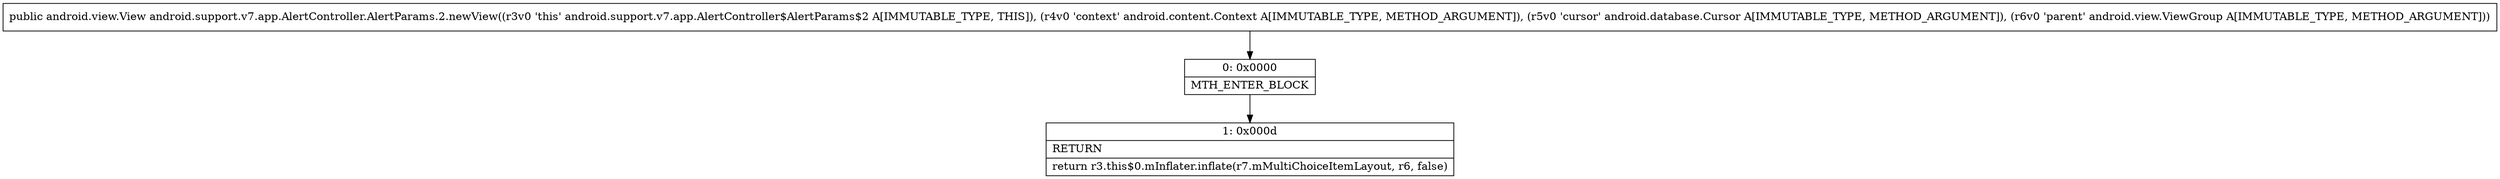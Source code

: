 digraph "CFG forandroid.support.v7.app.AlertController.AlertParams.2.newView(Landroid\/content\/Context;Landroid\/database\/Cursor;Landroid\/view\/ViewGroup;)Landroid\/view\/View;" {
Node_0 [shape=record,label="{0\:\ 0x0000|MTH_ENTER_BLOCK\l}"];
Node_1 [shape=record,label="{1\:\ 0x000d|RETURN\l|return r3.this$0.mInflater.inflate(r7.mMultiChoiceItemLayout, r6, false)\l}"];
MethodNode[shape=record,label="{public android.view.View android.support.v7.app.AlertController.AlertParams.2.newView((r3v0 'this' android.support.v7.app.AlertController$AlertParams$2 A[IMMUTABLE_TYPE, THIS]), (r4v0 'context' android.content.Context A[IMMUTABLE_TYPE, METHOD_ARGUMENT]), (r5v0 'cursor' android.database.Cursor A[IMMUTABLE_TYPE, METHOD_ARGUMENT]), (r6v0 'parent' android.view.ViewGroup A[IMMUTABLE_TYPE, METHOD_ARGUMENT])) }"];
MethodNode -> Node_0;
Node_0 -> Node_1;
}

